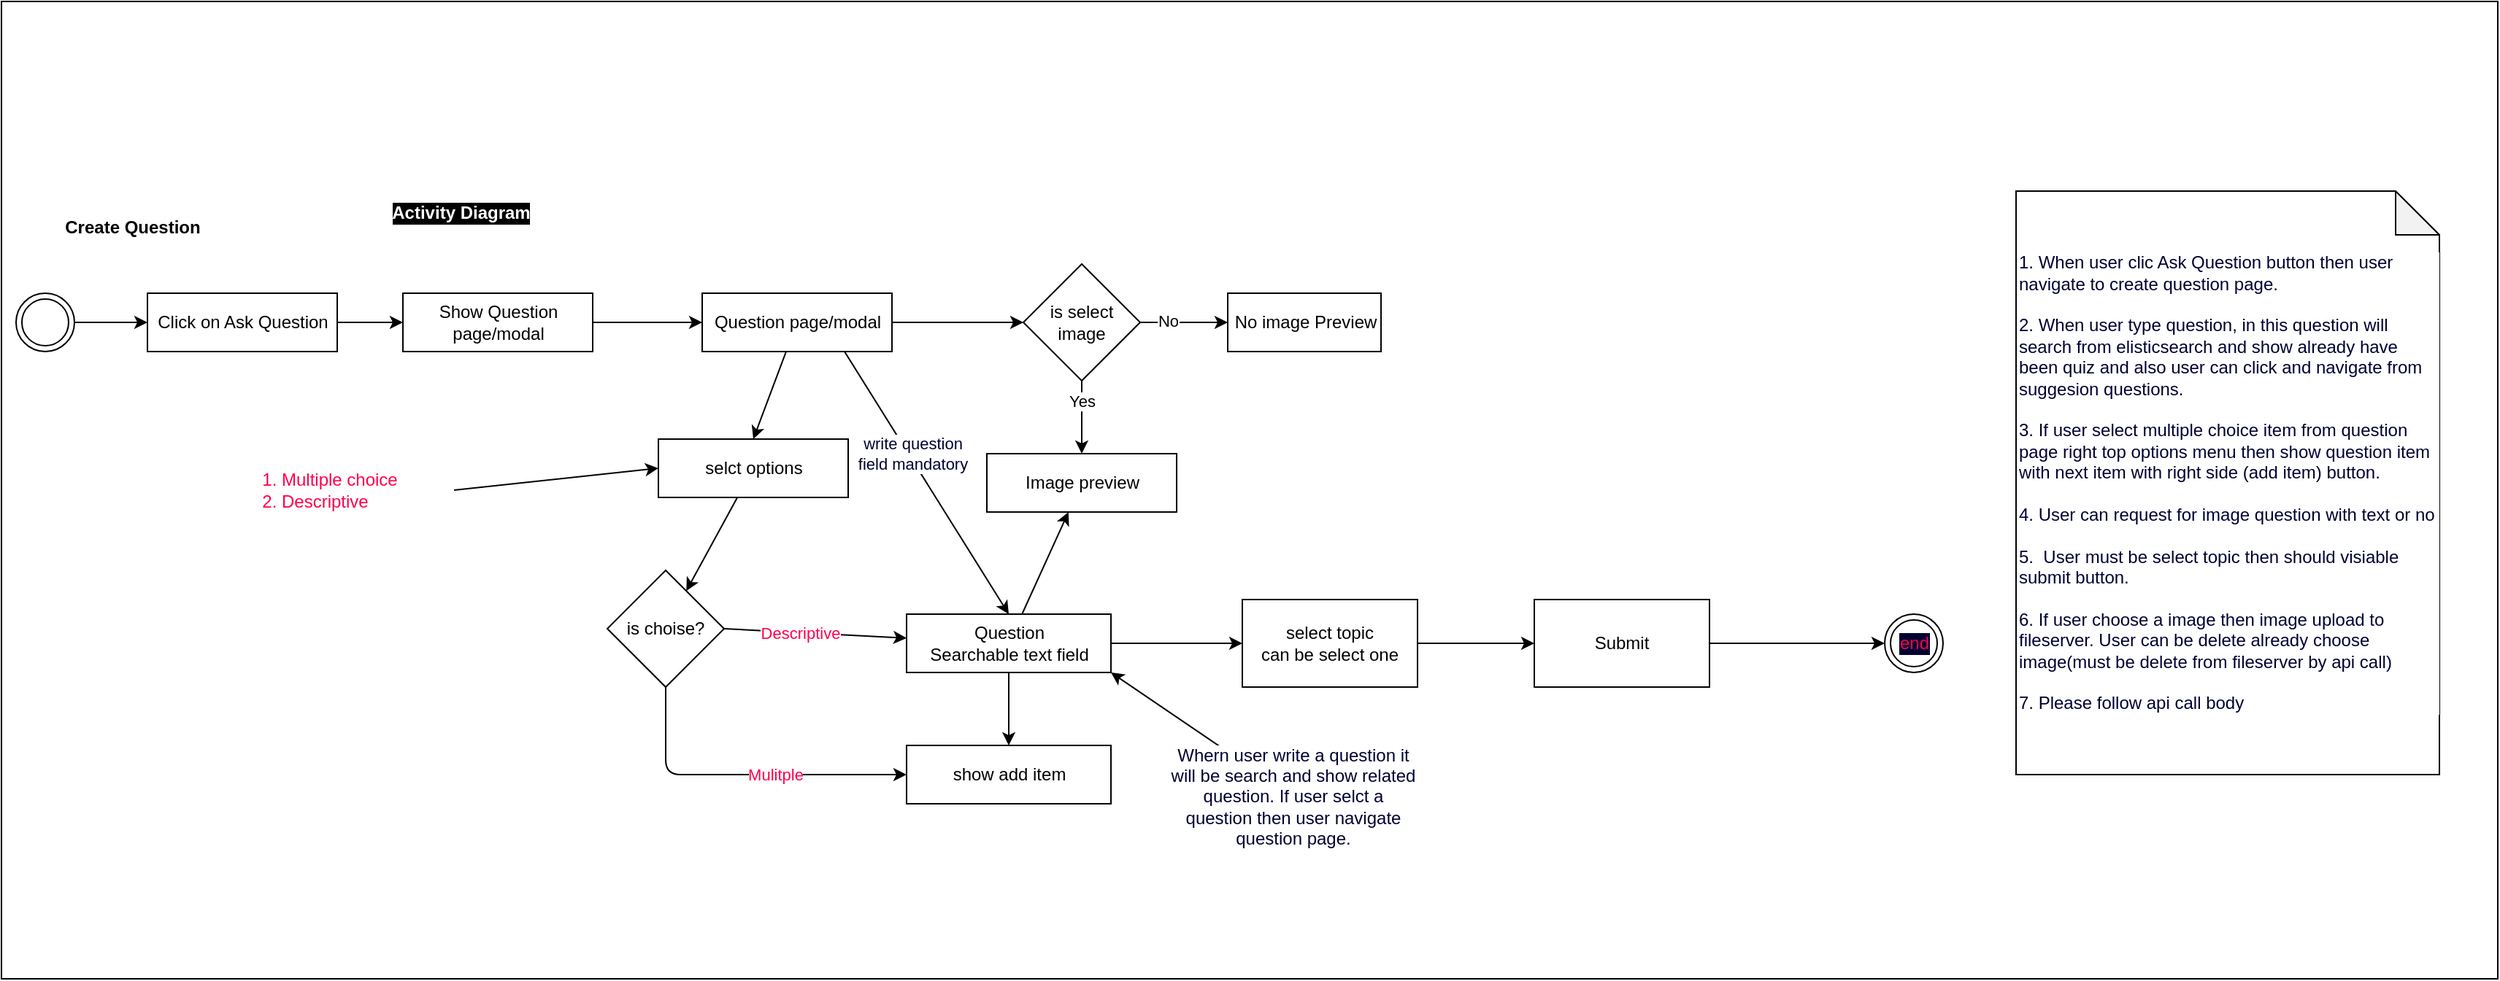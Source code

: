 <mxfile>
    <diagram id="rSJp3BmRkgX8i1shsZrm" name="Page-1">
        <mxGraphModel dx="2353" dy="2630" grid="1" gridSize="10" guides="1" tooltips="1" connect="1" arrows="1" fold="1" page="1" pageScale="1" pageWidth="850" pageHeight="1100" math="0" shadow="0">
            <root>
                <mxCell id="0"/>
                <mxCell id="1" parent="0"/>
                <mxCell id="75" value="" style="rounded=0;whiteSpace=wrap;html=1;labelBackgroundColor=#000000;fontColor=#FFFFFF;" vertex="1" parent="1">
                    <mxGeometry x="20" y="-130" width="1710" height="670" as="geometry"/>
                </mxCell>
                <mxCell id="18" value="" style="edgeStyle=none;html=1;" edge="1" parent="1" source="2" target="6">
                    <mxGeometry relative="1" as="geometry"/>
                </mxCell>
                <mxCell id="2" value="" style="ellipse;shape=doubleEllipse;html=1;dashed=0;whitespace=wrap;aspect=fixed;" vertex="1" parent="1">
                    <mxGeometry x="30" y="70" width="40" height="40" as="geometry"/>
                </mxCell>
                <mxCell id="3" value="Create Question" style="text;html=1;strokeColor=none;fillColor=none;align=center;verticalAlign=middle;whiteSpace=wrap;rounded=0;fontStyle=1" vertex="1" parent="1">
                    <mxGeometry x="20" y="10" width="180" height="30" as="geometry"/>
                </mxCell>
                <mxCell id="17" value="" style="edgeStyle=none;html=1;" edge="1" parent="1" source="6" target="7">
                    <mxGeometry relative="1" as="geometry"/>
                </mxCell>
                <mxCell id="6" value="Click on Ask Question" style="html=1;dashed=0;whitespace=wrap;" vertex="1" parent="1">
                    <mxGeometry x="120" y="70" width="130" height="40" as="geometry"/>
                </mxCell>
                <mxCell id="16" value="" style="edgeStyle=none;html=1;" edge="1" parent="1" source="7" target="8">
                    <mxGeometry relative="1" as="geometry"/>
                </mxCell>
                <mxCell id="7" value="Show Question &lt;br&gt;page/modal" style="html=1;dashed=0;whitespace=wrap;" vertex="1" parent="1">
                    <mxGeometry x="295" y="70" width="130" height="40" as="geometry"/>
                </mxCell>
                <mxCell id="13" value="" style="edgeStyle=none;html=1;" edge="1" parent="1" source="8" target="10">
                    <mxGeometry relative="1" as="geometry"/>
                </mxCell>
                <mxCell id="23" value="" style="edgeStyle=none;html=1;entryX=0.5;entryY=0;entryDx=0;entryDy=0;" edge="1" parent="1" source="8" target="60">
                    <mxGeometry relative="1" as="geometry"/>
                </mxCell>
                <mxCell id="28" style="edgeStyle=none;html=1;exitX=0.75;exitY=1;exitDx=0;exitDy=0;entryX=0.5;entryY=0;entryDx=0;entryDy=0;" edge="1" parent="1" source="8" target="25">
                    <mxGeometry relative="1" as="geometry"/>
                </mxCell>
                <mxCell id="73" value="write question &lt;br&gt;field mandatory" style="edgeLabel;html=1;align=center;verticalAlign=middle;resizable=0;points=[];fontColor=#000033;" vertex="1" connectable="0" parent="28">
                    <mxGeometry x="-0.213" y="2" relative="1" as="geometry">
                        <mxPoint as="offset"/>
                    </mxGeometry>
                </mxCell>
                <mxCell id="8" value="Question page/modal" style="html=1;dashed=0;whitespace=wrap;" vertex="1" parent="1">
                    <mxGeometry x="500" y="70" width="130" height="40" as="geometry"/>
                </mxCell>
                <mxCell id="9" value="Image preview" style="html=1;dashed=0;whitespace=wrap;" vertex="1" parent="1">
                    <mxGeometry x="695" y="180" width="130" height="40" as="geometry"/>
                </mxCell>
                <mxCell id="11" value="" style="edgeStyle=none;html=1;" edge="1" parent="1" source="10" target="9">
                    <mxGeometry relative="1" as="geometry"/>
                </mxCell>
                <mxCell id="12" value="Yes" style="edgeLabel;html=1;align=center;verticalAlign=middle;resizable=0;points=[];" vertex="1" connectable="0" parent="11">
                    <mxGeometry x="-0.446" relative="1" as="geometry">
                        <mxPoint as="offset"/>
                    </mxGeometry>
                </mxCell>
                <mxCell id="15" value="" style="edgeStyle=none;html=1;" edge="1" parent="1" source="10" target="14">
                    <mxGeometry relative="1" as="geometry"/>
                </mxCell>
                <mxCell id="21" value="No" style="edgeLabel;html=1;align=center;verticalAlign=middle;resizable=0;points=[];" vertex="1" connectable="0" parent="15">
                    <mxGeometry x="-0.367" y="1" relative="1" as="geometry">
                        <mxPoint as="offset"/>
                    </mxGeometry>
                </mxCell>
                <mxCell id="10" value="is select image" style="rhombus;whiteSpace=wrap;html=1;" vertex="1" parent="1">
                    <mxGeometry x="720" y="50" width="80" height="80" as="geometry"/>
                </mxCell>
                <mxCell id="14" value="No image Preview" style="html=1;dashed=0;whitespace=wrap;" vertex="1" parent="1">
                    <mxGeometry x="860" y="70" width="105" height="40" as="geometry"/>
                </mxCell>
                <mxCell id="27" value="" style="edgeStyle=none;html=1;entryX=0;entryY=0.5;entryDx=0;entryDy=0;exitX=0.5;exitY=1;exitDx=0;exitDy=0;" edge="1" parent="1" source="22" target="24">
                    <mxGeometry relative="1" as="geometry">
                        <mxPoint x="565" y="340" as="targetPoint"/>
                        <Array as="points">
                            <mxPoint x="475" y="400"/>
                            <mxPoint x="565" y="400"/>
                        </Array>
                    </mxGeometry>
                </mxCell>
                <mxCell id="69" value="Mulitple" style="edgeLabel;html=1;align=center;verticalAlign=middle;resizable=0;points=[];fontColor=#FF004C;" vertex="1" connectable="0" parent="27">
                    <mxGeometry x="0.196" relative="1" as="geometry">
                        <mxPoint as="offset"/>
                    </mxGeometry>
                </mxCell>
                <mxCell id="67" style="edgeStyle=none;html=1;exitX=1;exitY=0.5;exitDx=0;exitDy=0;fontColor=#FF004C;" edge="1" parent="1" source="22" target="25">
                    <mxGeometry relative="1" as="geometry"/>
                </mxCell>
                <mxCell id="68" value="Descriptive" style="edgeLabel;html=1;align=center;verticalAlign=middle;resizable=0;points=[];fontColor=#FF004C;" vertex="1" connectable="0" parent="67">
                    <mxGeometry x="-0.178" relative="1" as="geometry">
                        <mxPoint as="offset"/>
                    </mxGeometry>
                </mxCell>
                <mxCell id="22" value="is choise?" style="rhombus;whiteSpace=wrap;html=1;" vertex="1" parent="1">
                    <mxGeometry x="435" y="260" width="80" height="80" as="geometry"/>
                </mxCell>
                <mxCell id="24" value="show add item" style="html=1;dashed=0;whitespace=wrap;" vertex="1" parent="1">
                    <mxGeometry x="640" y="380" width="140" height="40" as="geometry"/>
                </mxCell>
                <mxCell id="52" value="" style="edgeStyle=none;html=1;" edge="1" parent="1" source="25" target="24">
                    <mxGeometry relative="1" as="geometry"/>
                </mxCell>
                <mxCell id="53" value="" style="edgeStyle=none;html=1;" edge="1" parent="1" source="25" target="9">
                    <mxGeometry relative="1" as="geometry"/>
                </mxCell>
                <mxCell id="55" value="" style="edgeStyle=none;html=1;" edge="1" parent="1" source="25" target="54">
                    <mxGeometry relative="1" as="geometry"/>
                </mxCell>
                <mxCell id="25" value="Question &lt;br&gt;Searchable text field" style="html=1;dashed=0;whitespace=wrap;" vertex="1" parent="1">
                    <mxGeometry x="640" y="290" width="140" height="40" as="geometry"/>
                </mxCell>
                <mxCell id="57" value="" style="edgeStyle=none;html=1;" edge="1" parent="1" source="54" target="56">
                    <mxGeometry relative="1" as="geometry"/>
                </mxCell>
                <mxCell id="54" value="select topic&lt;br&gt;can be select one" style="whiteSpace=wrap;html=1;dashed=0;" vertex="1" parent="1">
                    <mxGeometry x="870" y="280" width="120" height="60" as="geometry"/>
                </mxCell>
                <mxCell id="59" value="" style="edgeStyle=none;html=1;" edge="1" parent="1" source="56" target="58">
                    <mxGeometry relative="1" as="geometry"/>
                </mxCell>
                <mxCell id="56" value="Submit" style="whiteSpace=wrap;html=1;dashed=0;" vertex="1" parent="1">
                    <mxGeometry x="1070" y="280" width="120" height="60" as="geometry"/>
                </mxCell>
                <mxCell id="58" value="&lt;font color=&quot;#ff004c&quot;&gt;end&lt;/font&gt;" style="ellipse;html=1;shape=endState;fillColor=rgb(255, 255, 255);strokeColor=rgb(0, 0, 0);dashed=0;fontFamily=Helvetica;fontSize=12;fontColor=rgb(0, 0, 0);align=center;sketch=0;labelBackgroundColor=#000033;" vertex="1" parent="1">
                    <mxGeometry x="1310" y="290" width="40" height="40" as="geometry"/>
                </mxCell>
                <mxCell id="66" value="" style="edgeStyle=none;html=1;fontColor=#FF004C;" edge="1" parent="1" source="60" target="22">
                    <mxGeometry relative="1" as="geometry"/>
                </mxCell>
                <mxCell id="60" value="selct options" style="html=1;dashed=0;whitespace=wrap;" vertex="1" parent="1">
                    <mxGeometry x="470" y="170" width="130" height="40" as="geometry"/>
                </mxCell>
                <mxCell id="65" style="edgeStyle=none;html=1;exitX=1;exitY=0.5;exitDx=0;exitDy=0;entryX=0;entryY=0.5;entryDx=0;entryDy=0;fontColor=#FF004C;" edge="1" parent="1" source="63" target="60">
                    <mxGeometry relative="1" as="geometry"/>
                </mxCell>
                <mxCell id="63" value="1. Multiple choice&lt;br&gt;&lt;div style=&quot;text-align: left&quot;&gt;2. Descriptive&lt;/div&gt;" style="text;html=1;strokeColor=none;fillColor=none;align=center;verticalAlign=middle;whiteSpace=wrap;rounded=0;labelBackgroundColor=#FFFFFF;fontColor=#FF004C;" vertex="1" parent="1">
                    <mxGeometry x="160" y="190" width="170" height="30" as="geometry"/>
                </mxCell>
                <mxCell id="71" style="edgeStyle=none;html=1;entryX=1;entryY=1;entryDx=0;entryDy=0;fontColor=#000033;" edge="1" parent="1" source="70" target="25">
                    <mxGeometry relative="1" as="geometry"/>
                </mxCell>
                <mxCell id="70" value="&lt;font color=&quot;#000033&quot;&gt;Whern user write a question it will be search and show related question. If user selct a question then user navigate question page.&lt;/font&gt;" style="text;html=1;strokeColor=none;fillColor=none;align=center;verticalAlign=middle;whiteSpace=wrap;rounded=0;labelBackgroundColor=#FFFFFF;fontColor=#FF004C;" vertex="1" parent="1">
                    <mxGeometry x="820" y="400" width="170" height="30" as="geometry"/>
                </mxCell>
                <mxCell id="72" value="1. When user clic Ask Question button then user navigate to create question page.&lt;br&gt;&lt;br&gt;2. When user type question, in this question will search from elisticsearch and show already have been quiz and also user can click and navigate from suggesion questions.&amp;nbsp;&lt;br&gt;&amp;nbsp;&lt;br&gt;3. If user select multiple choice item from question page right top options menu then show question item with next item with right side (add item) button.&amp;nbsp;&lt;br&gt;&amp;nbsp;&lt;br&gt;4. User can request for image question with text or no&lt;br&gt;&lt;br&gt;5.&amp;nbsp; User must be select topic then should visiable submit button.&amp;nbsp;&lt;br&gt;&lt;br&gt;6. If user choose a image then image upload to fileserver. User can be delete already choose image(must be delete from fileserver by api call)&lt;br&gt;&lt;br&gt;7. Please follow api call body" style="shape=note;whiteSpace=wrap;html=1;backgroundOutline=1;darkOpacity=0.05;labelBackgroundColor=#FFFFFF;fontColor=#000033;align=left;" vertex="1" parent="1">
                    <mxGeometry x="1400" width="290" height="400" as="geometry"/>
                </mxCell>
                <mxCell id="74" value="Activity Diagram" style="text;html=1;strokeColor=none;fillColor=none;align=center;verticalAlign=middle;whiteSpace=wrap;rounded=0;fontStyle=1;labelBackgroundColor=#000000;fontColor=#FFFFFF;" vertex="1" parent="1">
                    <mxGeometry x="245" width="180" height="30" as="geometry"/>
                </mxCell>
            </root>
        </mxGraphModel>
    </diagram>
</mxfile>